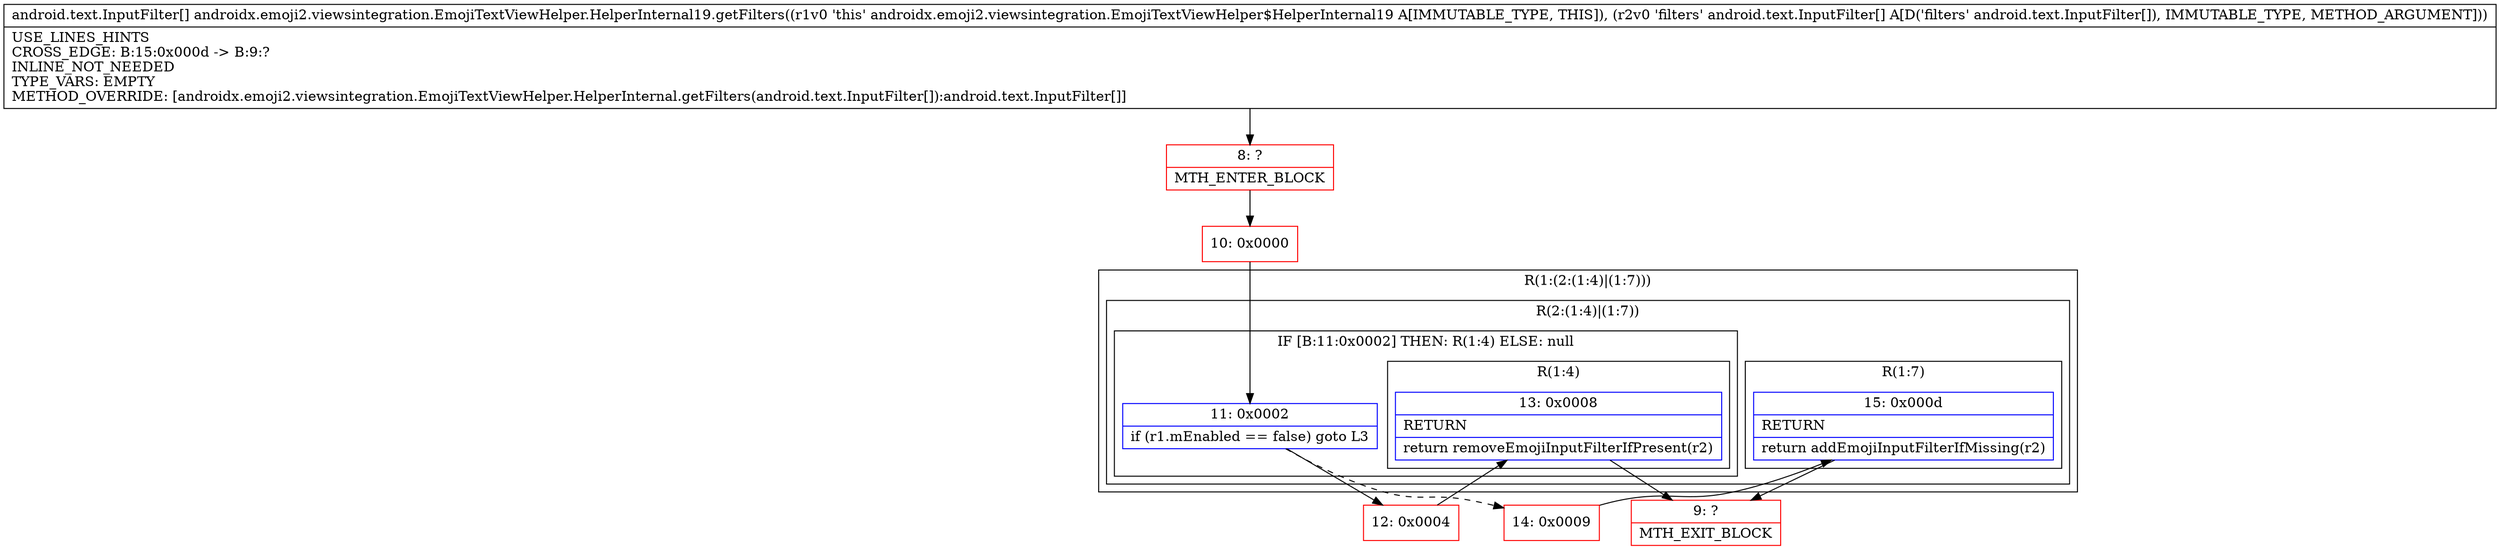 digraph "CFG forandroidx.emoji2.viewsintegration.EmojiTextViewHelper.HelperInternal19.getFilters([Landroid\/text\/InputFilter;)[Landroid\/text\/InputFilter;" {
subgraph cluster_Region_1851560578 {
label = "R(1:(2:(1:4)|(1:7)))";
node [shape=record,color=blue];
subgraph cluster_Region_14950159 {
label = "R(2:(1:4)|(1:7))";
node [shape=record,color=blue];
subgraph cluster_IfRegion_654393891 {
label = "IF [B:11:0x0002] THEN: R(1:4) ELSE: null";
node [shape=record,color=blue];
Node_11 [shape=record,label="{11\:\ 0x0002|if (r1.mEnabled == false) goto L3\l}"];
subgraph cluster_Region_1182673341 {
label = "R(1:4)";
node [shape=record,color=blue];
Node_13 [shape=record,label="{13\:\ 0x0008|RETURN\l|return removeEmojiInputFilterIfPresent(r2)\l}"];
}
}
subgraph cluster_Region_1279032178 {
label = "R(1:7)";
node [shape=record,color=blue];
Node_15 [shape=record,label="{15\:\ 0x000d|RETURN\l|return addEmojiInputFilterIfMissing(r2)\l}"];
}
}
}
Node_8 [shape=record,color=red,label="{8\:\ ?|MTH_ENTER_BLOCK\l}"];
Node_10 [shape=record,color=red,label="{10\:\ 0x0000}"];
Node_12 [shape=record,color=red,label="{12\:\ 0x0004}"];
Node_9 [shape=record,color=red,label="{9\:\ ?|MTH_EXIT_BLOCK\l}"];
Node_14 [shape=record,color=red,label="{14\:\ 0x0009}"];
MethodNode[shape=record,label="{android.text.InputFilter[] androidx.emoji2.viewsintegration.EmojiTextViewHelper.HelperInternal19.getFilters((r1v0 'this' androidx.emoji2.viewsintegration.EmojiTextViewHelper$HelperInternal19 A[IMMUTABLE_TYPE, THIS]), (r2v0 'filters' android.text.InputFilter[] A[D('filters' android.text.InputFilter[]), IMMUTABLE_TYPE, METHOD_ARGUMENT]))  | USE_LINES_HINTS\lCROSS_EDGE: B:15:0x000d \-\> B:9:?\lINLINE_NOT_NEEDED\lTYPE_VARS: EMPTY\lMETHOD_OVERRIDE: [androidx.emoji2.viewsintegration.EmojiTextViewHelper.HelperInternal.getFilters(android.text.InputFilter[]):android.text.InputFilter[]]\l}"];
MethodNode -> Node_8;Node_11 -> Node_12;
Node_11 -> Node_14[style=dashed];
Node_13 -> Node_9;
Node_15 -> Node_9;
Node_8 -> Node_10;
Node_10 -> Node_11;
Node_12 -> Node_13;
Node_14 -> Node_15;
}

